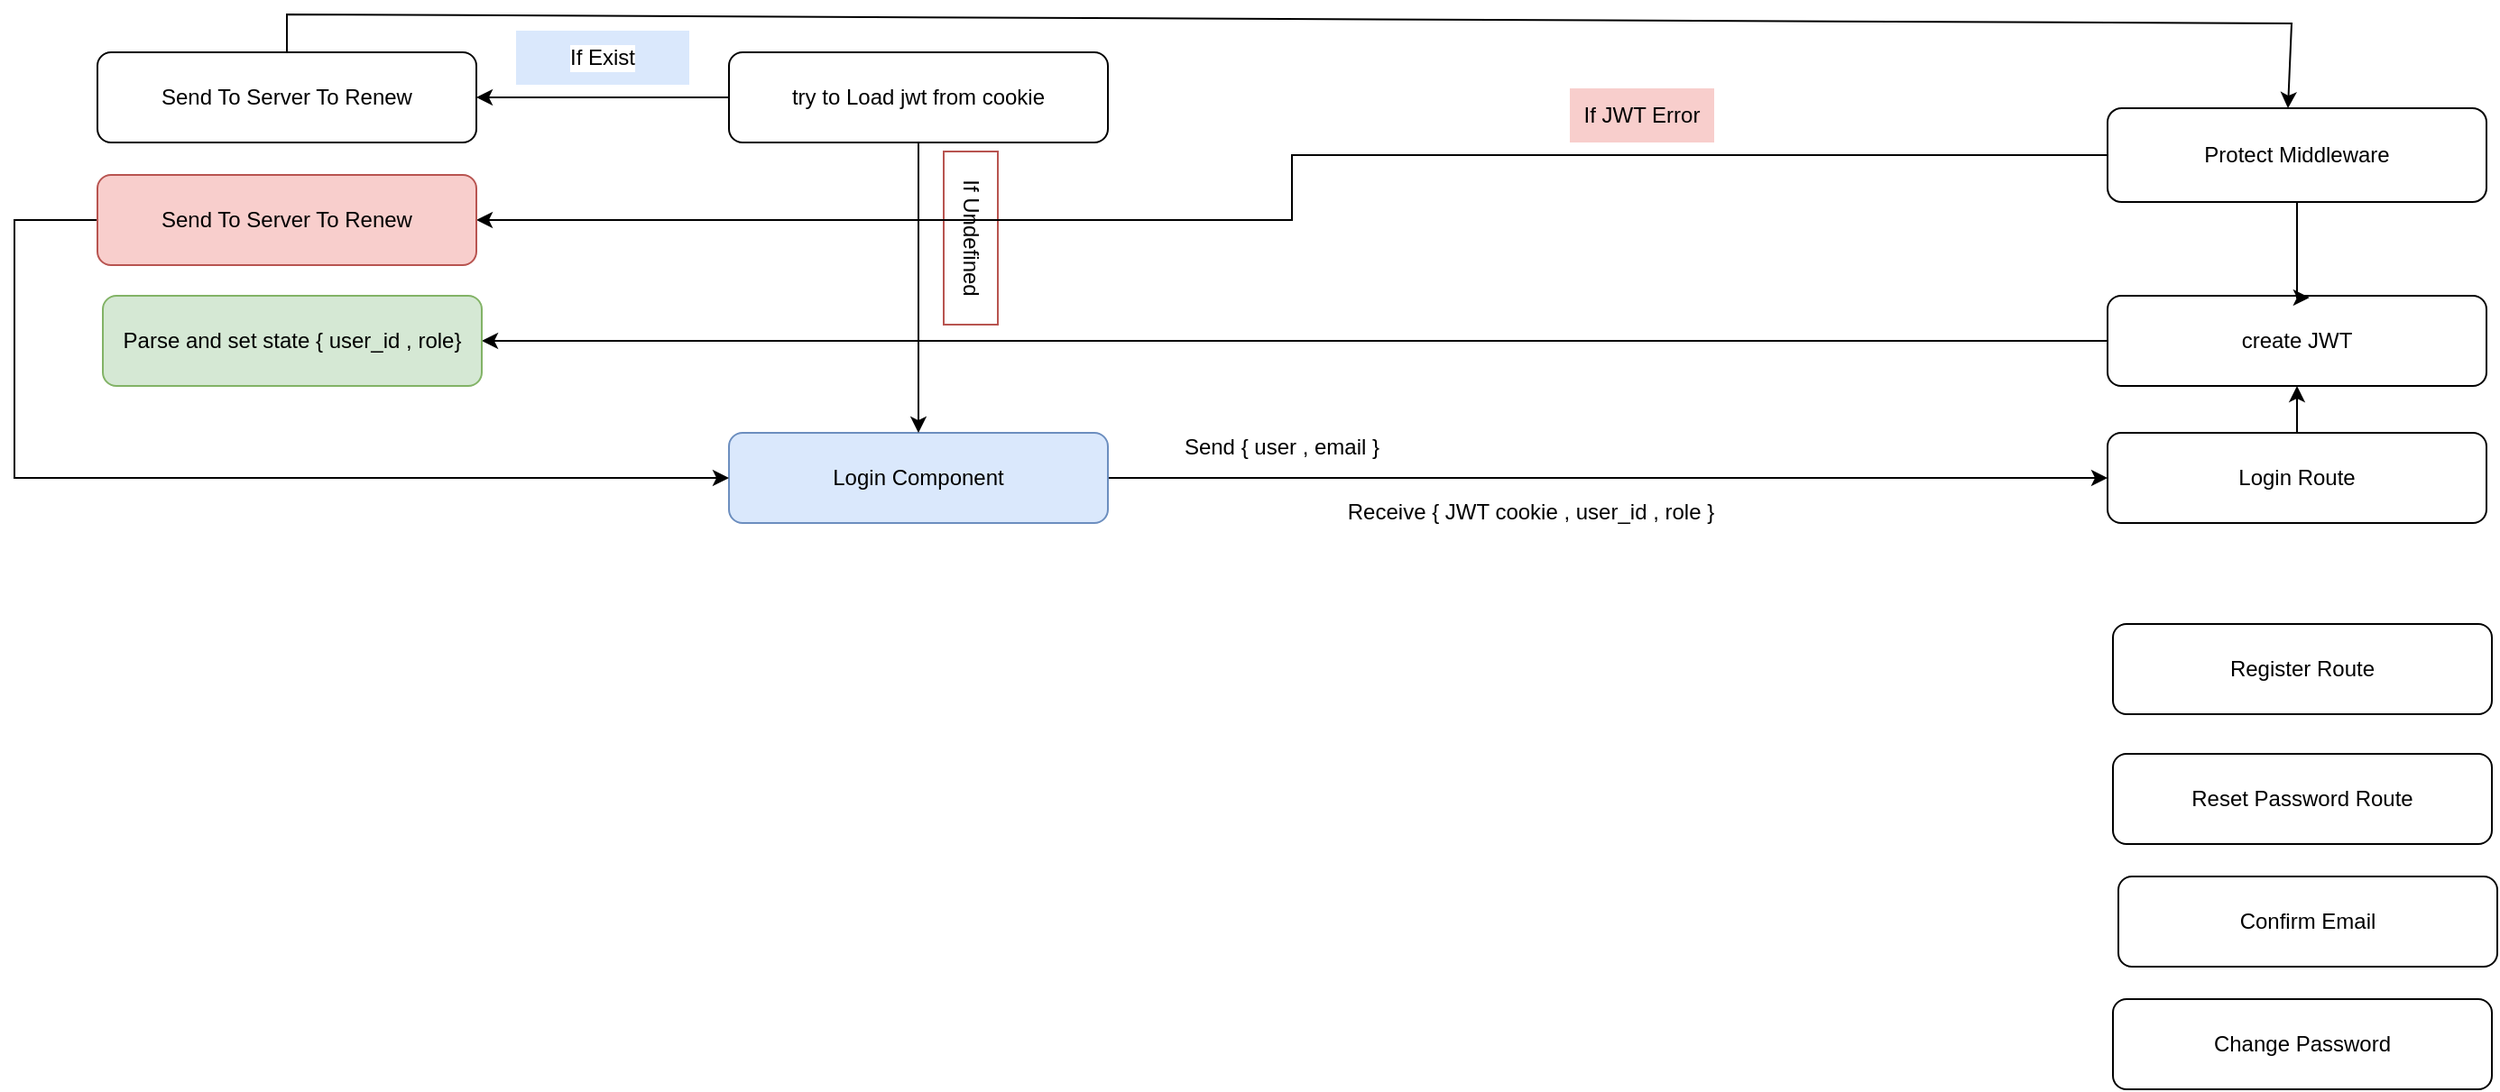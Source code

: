 <mxfile version="24.6.3" type="github">
  <diagram name="Page-1" id="uobpP5keh15hHktpZvG5">
    <mxGraphModel dx="2309" dy="1214" grid="0" gridSize="10" guides="1" tooltips="1" connect="1" arrows="1" fold="1" page="0" pageScale="1" pageWidth="850" pageHeight="1100" math="0" shadow="0">
      <root>
        <mxCell id="0" />
        <mxCell id="1" parent="0" />
        <mxCell id="7QSdH3X76_j9lBN3SgSZ-10" style="rounded=0;orthogonalLoop=1;jettySize=auto;html=1;exitX=1;exitY=0.5;exitDx=0;exitDy=0;entryX=0;entryY=0.5;entryDx=0;entryDy=0;fontFamily=Helvetica;fontSize=12;fontColor=default;" parent="1" source="7QSdH3X76_j9lBN3SgSZ-3" target="7QSdH3X76_j9lBN3SgSZ-4" edge="1">
          <mxGeometry relative="1" as="geometry" />
        </mxCell>
        <mxCell id="7QSdH3X76_j9lBN3SgSZ-3" value="Login Component" style="rounded=1;whiteSpace=wrap;html=1;fillColor=#dae8fc;strokeColor=#6c8ebf;" parent="1" vertex="1">
          <mxGeometry x="-70" y="-50" width="210" height="50" as="geometry" />
        </mxCell>
        <mxCell id="7QSdH3X76_j9lBN3SgSZ-31" style="edgeStyle=none;shape=connector;rounded=0;orthogonalLoop=1;jettySize=auto;html=1;exitX=0.5;exitY=0;exitDx=0;exitDy=0;entryX=0.5;entryY=1;entryDx=0;entryDy=0;strokeColor=default;align=center;verticalAlign=middle;fontFamily=Helvetica;fontSize=12;fontColor=default;labelBackgroundColor=default;endArrow=classic;" parent="1" source="7QSdH3X76_j9lBN3SgSZ-4" target="7QSdH3X76_j9lBN3SgSZ-25" edge="1">
          <mxGeometry relative="1" as="geometry" />
        </mxCell>
        <mxCell id="7QSdH3X76_j9lBN3SgSZ-4" value="Login Route" style="rounded=1;whiteSpace=wrap;html=1;" parent="1" vertex="1">
          <mxGeometry x="694" y="-50" width="210" height="50" as="geometry" />
        </mxCell>
        <mxCell id="7QSdH3X76_j9lBN3SgSZ-5" value="Register Route" style="rounded=1;whiteSpace=wrap;html=1;" parent="1" vertex="1">
          <mxGeometry x="697" y="56" width="210" height="50" as="geometry" />
        </mxCell>
        <mxCell id="7QSdH3X76_j9lBN3SgSZ-6" value="Reset Password Route" style="rounded=1;whiteSpace=wrap;html=1;" parent="1" vertex="1">
          <mxGeometry x="697" y="128" width="210" height="50" as="geometry" />
        </mxCell>
        <mxCell id="7QSdH3X76_j9lBN3SgSZ-7" value="Confirm Email" style="rounded=1;whiteSpace=wrap;html=1;" parent="1" vertex="1">
          <mxGeometry x="700" y="196" width="210" height="50" as="geometry" />
        </mxCell>
        <mxCell id="7QSdH3X76_j9lBN3SgSZ-8" value="Change Password" style="rounded=1;whiteSpace=wrap;html=1;" parent="1" vertex="1">
          <mxGeometry x="697" y="264" width="210" height="50" as="geometry" />
        </mxCell>
        <mxCell id="7QSdH3X76_j9lBN3SgSZ-12" value="Send { user , email } " style="text;html=1;align=center;verticalAlign=middle;whiteSpace=wrap;rounded=0;fontFamily=Helvetica;fontSize=12;fontColor=default;labelBackgroundColor=default;rotation=0;" parent="1" vertex="1">
          <mxGeometry x="148" y="-57" width="177" height="30" as="geometry" />
        </mxCell>
        <mxCell id="7QSdH3X76_j9lBN3SgSZ-13" value="Receive { JWT cookie , user_id , role }" style="text;html=1;align=center;verticalAlign=middle;whiteSpace=wrap;rounded=0;fontFamily=Helvetica;fontSize=12;fontColor=default;labelBackgroundColor=default;rotation=0;" parent="1" vertex="1">
          <mxGeometry x="242" y="-21" width="265" height="30" as="geometry" />
        </mxCell>
        <mxCell id="7QSdH3X76_j9lBN3SgSZ-16" style="edgeStyle=none;shape=connector;rounded=0;orthogonalLoop=1;jettySize=auto;html=1;strokeColor=default;align=center;verticalAlign=middle;fontFamily=Helvetica;fontSize=12;fontColor=default;labelBackgroundColor=default;endArrow=classic;" parent="1" source="7QSdH3X76_j9lBN3SgSZ-15" target="7QSdH3X76_j9lBN3SgSZ-3" edge="1">
          <mxGeometry relative="1" as="geometry">
            <mxPoint x="33" y="-52" as="targetPoint" />
          </mxGeometry>
        </mxCell>
        <mxCell id="7QSdH3X76_j9lBN3SgSZ-18" style="edgeStyle=none;shape=connector;rounded=0;orthogonalLoop=1;jettySize=auto;html=1;strokeColor=default;align=center;verticalAlign=middle;fontFamily=Helvetica;fontSize=12;fontColor=default;labelBackgroundColor=default;endArrow=classic;" parent="1" source="7QSdH3X76_j9lBN3SgSZ-15" edge="1">
          <mxGeometry relative="1" as="geometry">
            <mxPoint x="-210" y="-236" as="targetPoint" />
          </mxGeometry>
        </mxCell>
        <mxCell id="7QSdH3X76_j9lBN3SgSZ-15" value="try to Load jwt from cookie" style="rounded=1;whiteSpace=wrap;html=1;" parent="1" vertex="1">
          <mxGeometry x="-70" y="-261" width="210" height="50" as="geometry" />
        </mxCell>
        <mxCell id="7QSdH3X76_j9lBN3SgSZ-17" value="If Undefined" style="text;html=1;align=center;verticalAlign=middle;whiteSpace=wrap;rounded=0;fontFamily=Helvetica;fontSize=12;labelBackgroundColor=default;rotation=90;fillColor=default;strokeColor=#b85450;" parent="1" vertex="1">
          <mxGeometry x="16" y="-173" width="96" height="30" as="geometry" />
        </mxCell>
        <mxCell id="7QSdH3X76_j9lBN3SgSZ-19" value="If Exist" style="text;html=1;align=center;verticalAlign=middle;whiteSpace=wrap;rounded=0;fontFamily=Helvetica;fontSize=12;labelBackgroundColor=default;rotation=0;fillColor=#dae8fc;strokeColor=none;" parent="1" vertex="1">
          <mxGeometry x="-188" y="-273" width="96" height="30" as="geometry" />
        </mxCell>
        <mxCell id="7QSdH3X76_j9lBN3SgSZ-28" style="edgeStyle=none;shape=connector;rounded=0;orthogonalLoop=1;jettySize=auto;html=1;exitX=0.5;exitY=0;exitDx=0;exitDy=0;strokeColor=default;align=center;verticalAlign=middle;fontFamily=Helvetica;fontSize=12;fontColor=default;labelBackgroundColor=default;endArrow=classic;" parent="1" source="7QSdH3X76_j9lBN3SgSZ-20" edge="1">
          <mxGeometry relative="1" as="geometry">
            <Array as="points">
              <mxPoint x="-315" y="-282" />
              <mxPoint x="796" y="-277" />
            </Array>
            <mxPoint x="794" y="-230" as="targetPoint" />
          </mxGeometry>
        </mxCell>
        <mxCell id="7QSdH3X76_j9lBN3SgSZ-20" value="Send To Server To Renew" style="rounded=1;whiteSpace=wrap;html=1;" parent="1" vertex="1">
          <mxGeometry x="-420" y="-261" width="210" height="50" as="geometry" />
        </mxCell>
        <mxCell id="7QSdH3X76_j9lBN3SgSZ-30" style="edgeStyle=none;shape=connector;rounded=0;orthogonalLoop=1;jettySize=auto;html=1;exitX=0;exitY=0.5;exitDx=0;exitDy=0;strokeColor=default;align=center;verticalAlign=middle;fontFamily=Helvetica;fontSize=12;fontColor=default;labelBackgroundColor=default;endArrow=classic;" parent="1" source="7QSdH3X76_j9lBN3SgSZ-25" target="7QSdH3X76_j9lBN3SgSZ-29" edge="1">
          <mxGeometry relative="1" as="geometry" />
        </mxCell>
        <mxCell id="7QSdH3X76_j9lBN3SgSZ-25" value="create JWT" style="rounded=1;whiteSpace=wrap;html=1;" parent="1" vertex="1">
          <mxGeometry x="694" y="-126" width="210" height="50" as="geometry" />
        </mxCell>
        <mxCell id="7QSdH3X76_j9lBN3SgSZ-29" value="Parse and set state { user_id , role}" style="rounded=1;whiteSpace=wrap;html=1;fillColor=#d5e8d4;strokeColor=#82b366;" parent="1" vertex="1">
          <mxGeometry x="-417" y="-126" width="210" height="50" as="geometry" />
        </mxCell>
        <mxCell id="BZ5B2afhpfHxZmpZ7Gdq-4" style="edgeStyle=orthogonalEdgeStyle;rounded=0;orthogonalLoop=1;jettySize=auto;html=1;entryX=1;entryY=0.5;entryDx=0;entryDy=0;" edge="1" parent="1" source="BZ5B2afhpfHxZmpZ7Gdq-1" target="BZ5B2afhpfHxZmpZ7Gdq-3">
          <mxGeometry relative="1" as="geometry" />
        </mxCell>
        <mxCell id="BZ5B2afhpfHxZmpZ7Gdq-1" value="Protect Middleware" style="rounded=1;whiteSpace=wrap;html=1;" vertex="1" parent="1">
          <mxGeometry x="694" y="-230" width="210" height="52" as="geometry" />
        </mxCell>
        <mxCell id="BZ5B2afhpfHxZmpZ7Gdq-2" style="edgeStyle=orthogonalEdgeStyle;rounded=0;orthogonalLoop=1;jettySize=auto;html=1;entryX=0.533;entryY=0.02;entryDx=0;entryDy=0;entryPerimeter=0;" edge="1" parent="1" source="BZ5B2afhpfHxZmpZ7Gdq-1" target="7QSdH3X76_j9lBN3SgSZ-25">
          <mxGeometry relative="1" as="geometry">
            <Array as="points">
              <mxPoint x="799" y="-125" />
            </Array>
          </mxGeometry>
        </mxCell>
        <mxCell id="BZ5B2afhpfHxZmpZ7Gdq-5" style="edgeStyle=orthogonalEdgeStyle;rounded=0;orthogonalLoop=1;jettySize=auto;html=1;entryX=0;entryY=0.5;entryDx=0;entryDy=0;" edge="1" parent="1" source="BZ5B2afhpfHxZmpZ7Gdq-3" target="7QSdH3X76_j9lBN3SgSZ-3">
          <mxGeometry relative="1" as="geometry">
            <Array as="points">
              <mxPoint x="-466" y="-168" />
              <mxPoint x="-466" y="-25" />
            </Array>
          </mxGeometry>
        </mxCell>
        <mxCell id="BZ5B2afhpfHxZmpZ7Gdq-3" value="Send To Server To Renew" style="rounded=1;whiteSpace=wrap;html=1;fillColor=#f8cecc;strokeColor=#b85450;" vertex="1" parent="1">
          <mxGeometry x="-420" y="-193" width="210" height="50" as="geometry" />
        </mxCell>
        <mxCell id="BZ5B2afhpfHxZmpZ7Gdq-6" value="If JWT Error" style="text;html=1;align=center;verticalAlign=middle;whiteSpace=wrap;rounded=0;fillColor=#f8cecc;strokeColor=none;" vertex="1" parent="1">
          <mxGeometry x="396" y="-241" width="80" height="30" as="geometry" />
        </mxCell>
      </root>
    </mxGraphModel>
  </diagram>
</mxfile>
